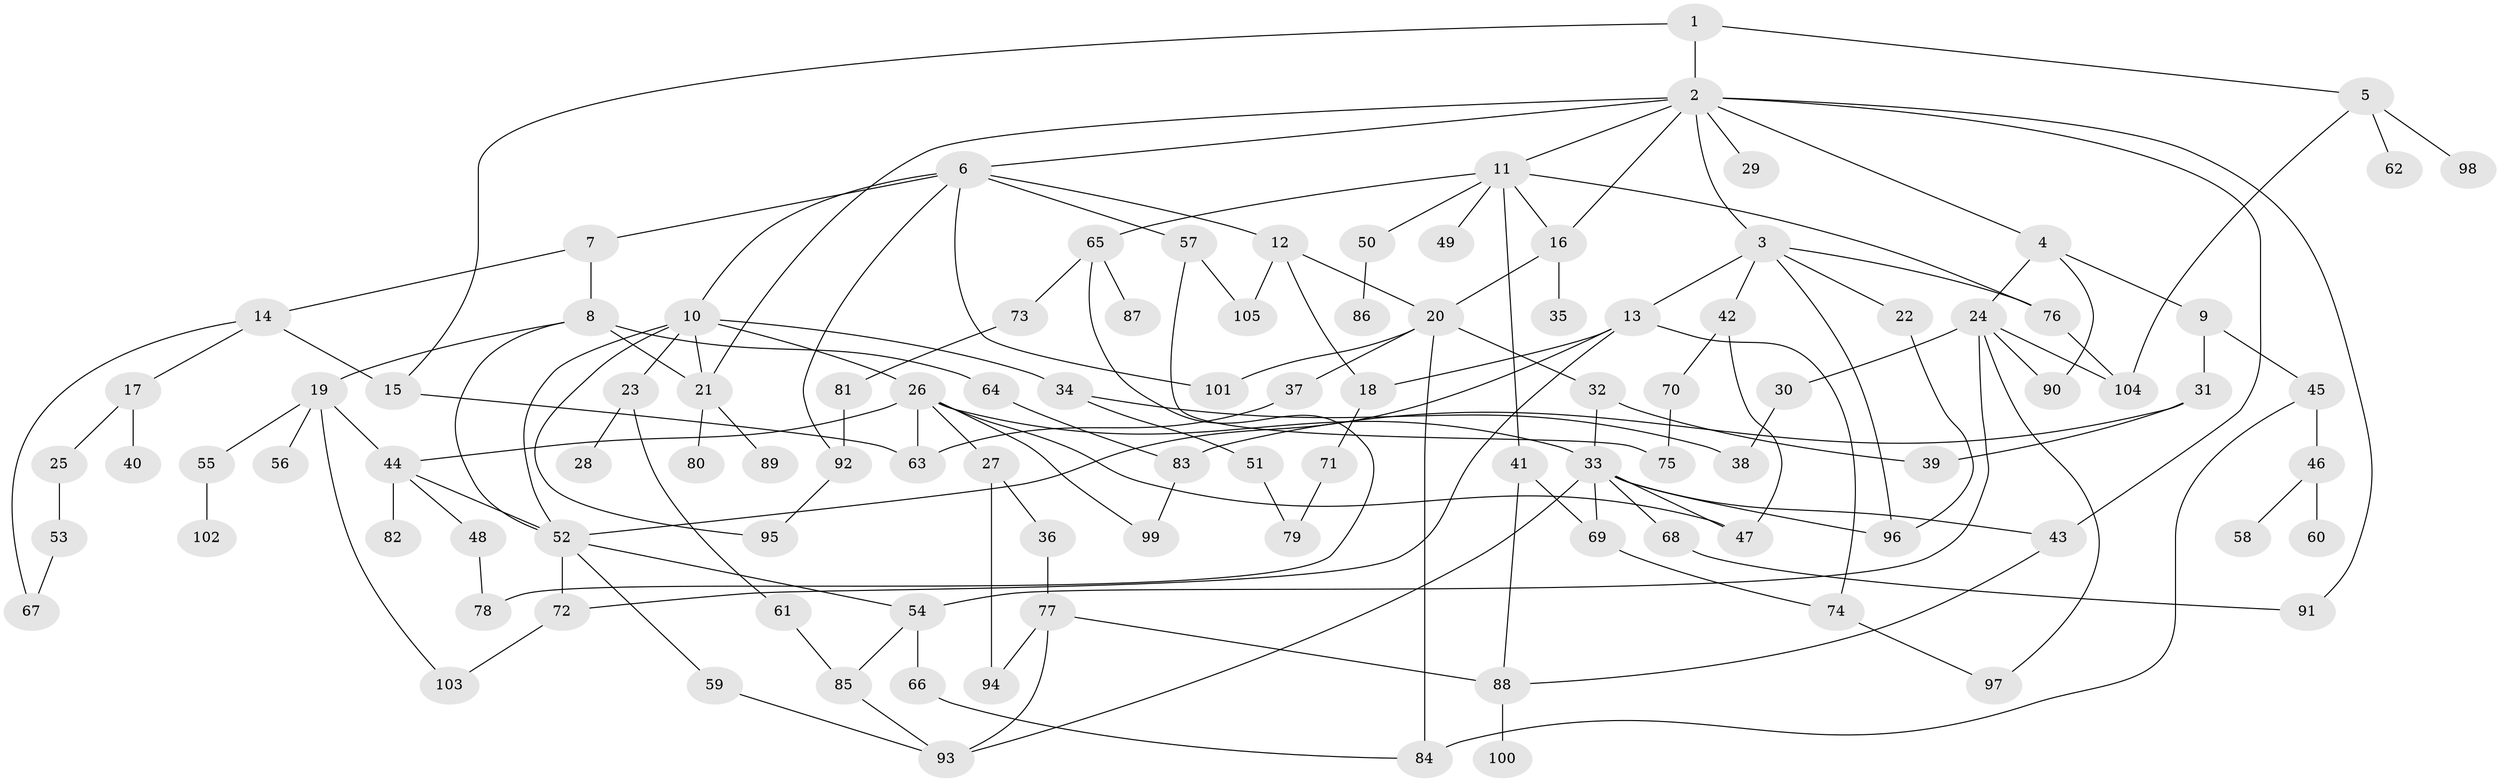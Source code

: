 // Generated by graph-tools (version 1.1) at 2025/13/03/09/25 04:13:17]
// undirected, 105 vertices, 154 edges
graph export_dot {
graph [start="1"]
  node [color=gray90,style=filled];
  1;
  2;
  3;
  4;
  5;
  6;
  7;
  8;
  9;
  10;
  11;
  12;
  13;
  14;
  15;
  16;
  17;
  18;
  19;
  20;
  21;
  22;
  23;
  24;
  25;
  26;
  27;
  28;
  29;
  30;
  31;
  32;
  33;
  34;
  35;
  36;
  37;
  38;
  39;
  40;
  41;
  42;
  43;
  44;
  45;
  46;
  47;
  48;
  49;
  50;
  51;
  52;
  53;
  54;
  55;
  56;
  57;
  58;
  59;
  60;
  61;
  62;
  63;
  64;
  65;
  66;
  67;
  68;
  69;
  70;
  71;
  72;
  73;
  74;
  75;
  76;
  77;
  78;
  79;
  80;
  81;
  82;
  83;
  84;
  85;
  86;
  87;
  88;
  89;
  90;
  91;
  92;
  93;
  94;
  95;
  96;
  97;
  98;
  99;
  100;
  101;
  102;
  103;
  104;
  105;
  1 -- 2;
  1 -- 5;
  1 -- 15;
  2 -- 3;
  2 -- 4;
  2 -- 6;
  2 -- 11;
  2 -- 16;
  2 -- 29;
  2 -- 43;
  2 -- 91;
  2 -- 21;
  3 -- 13;
  3 -- 22;
  3 -- 42;
  3 -- 76;
  3 -- 96;
  4 -- 9;
  4 -- 24;
  4 -- 90;
  5 -- 62;
  5 -- 98;
  5 -- 104;
  6 -- 7;
  6 -- 10;
  6 -- 12;
  6 -- 57;
  6 -- 92;
  6 -- 101;
  7 -- 8;
  7 -- 14;
  8 -- 19;
  8 -- 21;
  8 -- 64;
  8 -- 52;
  9 -- 31;
  9 -- 45;
  10 -- 23;
  10 -- 26;
  10 -- 34;
  10 -- 52;
  10 -- 95;
  10 -- 21;
  11 -- 41;
  11 -- 49;
  11 -- 50;
  11 -- 65;
  11 -- 76;
  11 -- 16;
  12 -- 105;
  12 -- 18;
  12 -- 20;
  13 -- 18;
  13 -- 52;
  13 -- 72;
  13 -- 74;
  14 -- 15;
  14 -- 17;
  14 -- 67;
  15 -- 63;
  16 -- 20;
  16 -- 35;
  17 -- 25;
  17 -- 40;
  18 -- 71;
  19 -- 55;
  19 -- 56;
  19 -- 103;
  19 -- 44;
  20 -- 32;
  20 -- 37;
  20 -- 84;
  20 -- 101;
  21 -- 80;
  21 -- 89;
  22 -- 96;
  23 -- 28;
  23 -- 61;
  24 -- 30;
  24 -- 54;
  24 -- 90;
  24 -- 97;
  24 -- 104;
  25 -- 53;
  26 -- 27;
  26 -- 33;
  26 -- 44;
  26 -- 47;
  26 -- 63;
  26 -- 99;
  27 -- 36;
  27 -- 94;
  30 -- 38;
  31 -- 83;
  31 -- 39;
  32 -- 39;
  32 -- 33;
  33 -- 68;
  33 -- 93;
  33 -- 96;
  33 -- 69;
  33 -- 47;
  33 -- 43;
  34 -- 38;
  34 -- 51;
  36 -- 77;
  37 -- 63;
  41 -- 69;
  41 -- 88;
  42 -- 70;
  42 -- 47;
  43 -- 88;
  44 -- 48;
  44 -- 82;
  44 -- 52;
  45 -- 46;
  45 -- 84;
  46 -- 58;
  46 -- 60;
  48 -- 78;
  50 -- 86;
  51 -- 79;
  52 -- 59;
  52 -- 54;
  52 -- 72;
  53 -- 67;
  54 -- 66;
  54 -- 85;
  55 -- 102;
  57 -- 75;
  57 -- 105;
  59 -- 93;
  61 -- 85;
  64 -- 83;
  65 -- 73;
  65 -- 78;
  65 -- 87;
  66 -- 84;
  68 -- 91;
  69 -- 74;
  70 -- 75;
  71 -- 79;
  72 -- 103;
  73 -- 81;
  74 -- 97;
  76 -- 104;
  77 -- 94;
  77 -- 93;
  77 -- 88;
  81 -- 92;
  83 -- 99;
  85 -- 93;
  88 -- 100;
  92 -- 95;
}

